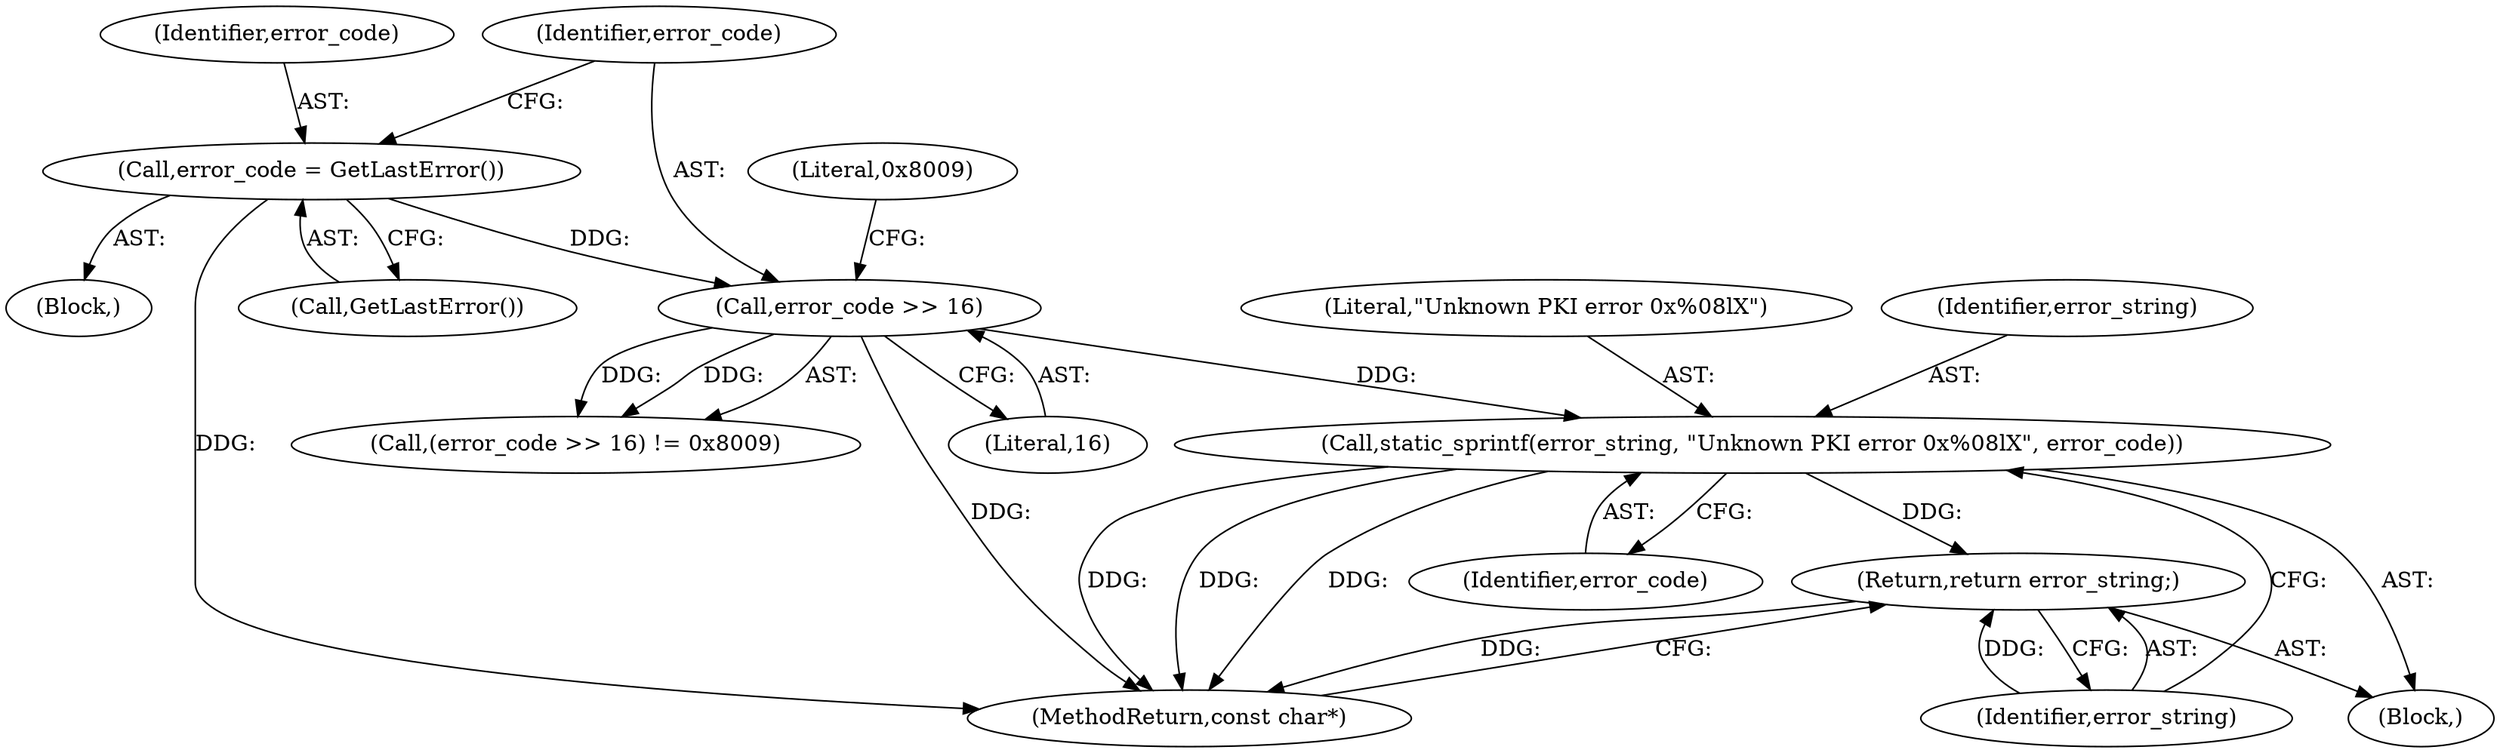digraph "1_rufus_c3c39f7f8a11f612c4ebf7affce25ec6928eb1cb_0@API" {
"1000199" [label="(Call,static_sprintf(error_string, \"Unknown PKI error 0x%08lX\", error_code))"];
"1000110" [label="(Call,error_code >> 16)"];
"1000105" [label="(Call,error_code = GetLastError())"];
"1000203" [label="(Return,return error_string;)"];
"1000201" [label="(Literal,\"Unknown PKI error 0x%08lX\")"];
"1000110" [label="(Call,error_code >> 16)"];
"1000112" [label="(Literal,16)"];
"1000106" [label="(Identifier,error_code)"];
"1000109" [label="(Call,(error_code >> 16) != 0x8009)"];
"1000200" [label="(Identifier,error_string)"];
"1000205" [label="(MethodReturn,const char*)"];
"1000113" [label="(Literal,0x8009)"];
"1000107" [label="(Call,GetLastError())"];
"1000105" [label="(Call,error_code = GetLastError())"];
"1000202" [label="(Identifier,error_code)"];
"1000199" [label="(Call,static_sprintf(error_string, \"Unknown PKI error 0x%08lX\", error_code))"];
"1000111" [label="(Identifier,error_code)"];
"1000204" [label="(Identifier,error_string)"];
"1000203" [label="(Return,return error_string;)"];
"1000102" [label="(Block,)"];
"1000118" [label="(Block,)"];
"1000199" -> "1000118"  [label="AST: "];
"1000199" -> "1000202"  [label="CFG: "];
"1000200" -> "1000199"  [label="AST: "];
"1000201" -> "1000199"  [label="AST: "];
"1000202" -> "1000199"  [label="AST: "];
"1000204" -> "1000199"  [label="CFG: "];
"1000199" -> "1000205"  [label="DDG: "];
"1000199" -> "1000205"  [label="DDG: "];
"1000199" -> "1000205"  [label="DDG: "];
"1000110" -> "1000199"  [label="DDG: "];
"1000199" -> "1000203"  [label="DDG: "];
"1000110" -> "1000109"  [label="AST: "];
"1000110" -> "1000112"  [label="CFG: "];
"1000111" -> "1000110"  [label="AST: "];
"1000112" -> "1000110"  [label="AST: "];
"1000113" -> "1000110"  [label="CFG: "];
"1000110" -> "1000205"  [label="DDG: "];
"1000110" -> "1000109"  [label="DDG: "];
"1000110" -> "1000109"  [label="DDG: "];
"1000105" -> "1000110"  [label="DDG: "];
"1000105" -> "1000102"  [label="AST: "];
"1000105" -> "1000107"  [label="CFG: "];
"1000106" -> "1000105"  [label="AST: "];
"1000107" -> "1000105"  [label="AST: "];
"1000111" -> "1000105"  [label="CFG: "];
"1000105" -> "1000205"  [label="DDG: "];
"1000203" -> "1000118"  [label="AST: "];
"1000203" -> "1000204"  [label="CFG: "];
"1000204" -> "1000203"  [label="AST: "];
"1000205" -> "1000203"  [label="CFG: "];
"1000203" -> "1000205"  [label="DDG: "];
"1000204" -> "1000203"  [label="DDG: "];
}
